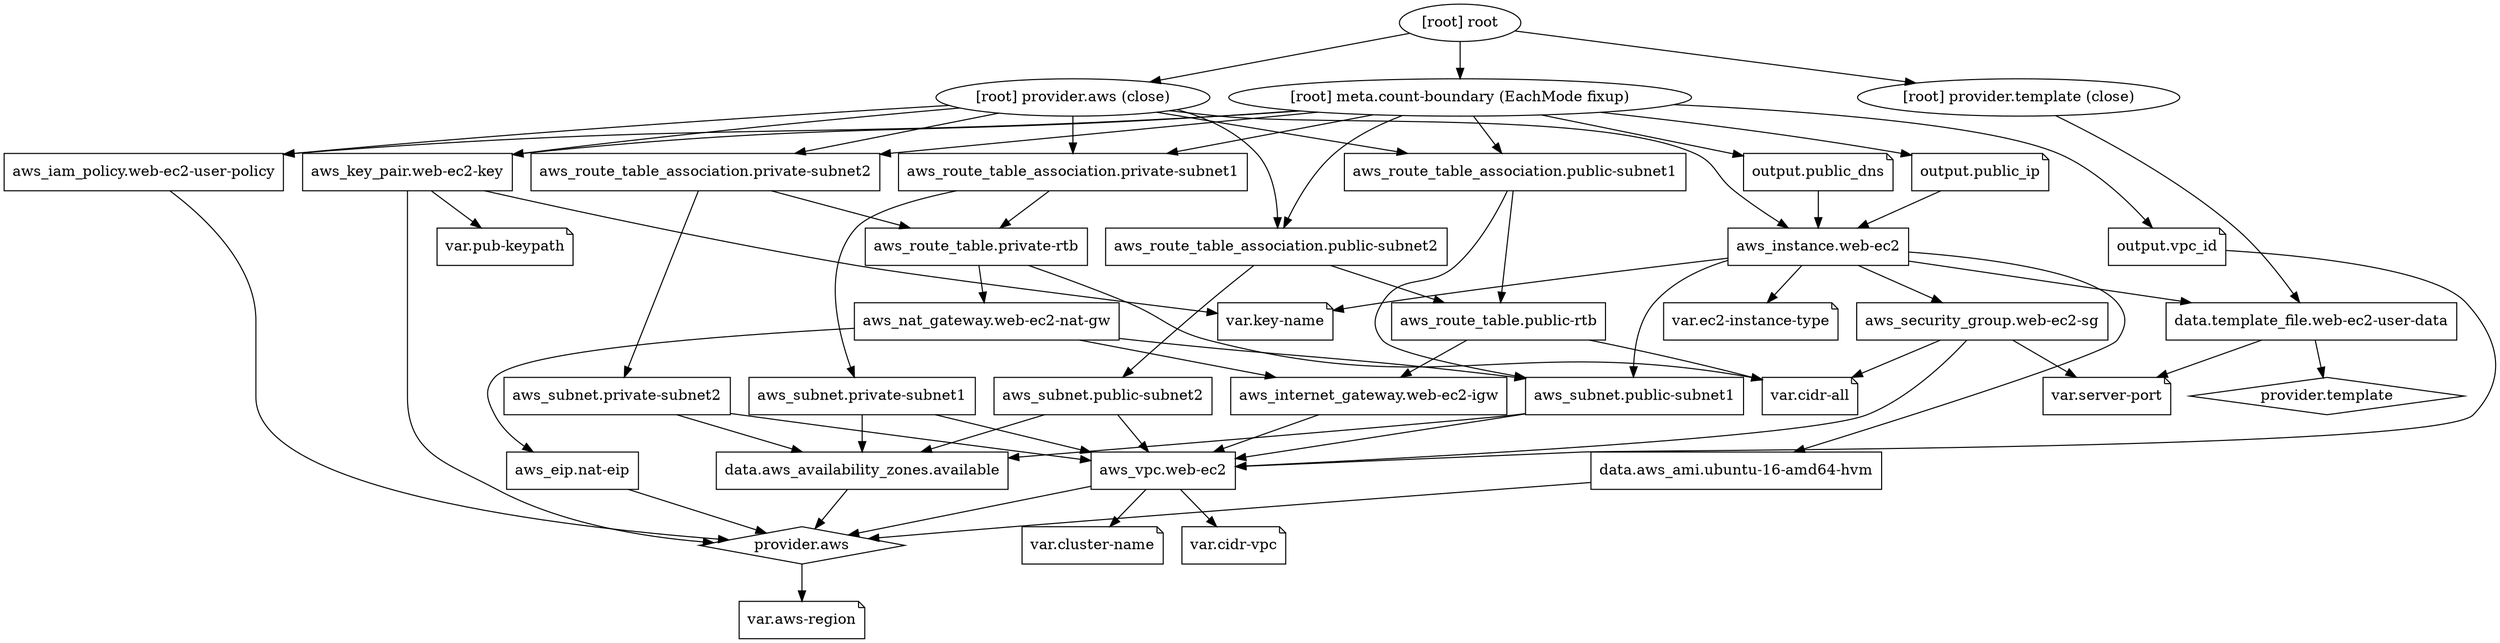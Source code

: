 digraph {
	compound = "true"
	newrank = "true"
	subgraph "root" {
		"[root] aws_eip.nat-eip" [label = "aws_eip.nat-eip", shape = "box"]
		"[root] aws_iam_policy.web-ec2-user-policy" [label = "aws_iam_policy.web-ec2-user-policy", shape = "box"]
		"[root] aws_instance.web-ec2" [label = "aws_instance.web-ec2", shape = "box"]
		"[root] aws_internet_gateway.web-ec2-igw" [label = "aws_internet_gateway.web-ec2-igw", shape = "box"]
		"[root] aws_key_pair.web-ec2-key" [label = "aws_key_pair.web-ec2-key", shape = "box"]
		"[root] aws_nat_gateway.web-ec2-nat-gw" [label = "aws_nat_gateway.web-ec2-nat-gw", shape = "box"]
		"[root] aws_route_table.private-rtb" [label = "aws_route_table.private-rtb", shape = "box"]
		"[root] aws_route_table.public-rtb" [label = "aws_route_table.public-rtb", shape = "box"]
		"[root] aws_route_table_association.private-subnet1" [label = "aws_route_table_association.private-subnet1", shape = "box"]
		"[root] aws_route_table_association.private-subnet2" [label = "aws_route_table_association.private-subnet2", shape = "box"]
		"[root] aws_route_table_association.public-subnet1" [label = "aws_route_table_association.public-subnet1", shape = "box"]
		"[root] aws_route_table_association.public-subnet2" [label = "aws_route_table_association.public-subnet2", shape = "box"]
		"[root] aws_security_group.web-ec2-sg" [label = "aws_security_group.web-ec2-sg", shape = "box"]
		"[root] aws_subnet.private-subnet1" [label = "aws_subnet.private-subnet1", shape = "box"]
		"[root] aws_subnet.private-subnet2" [label = "aws_subnet.private-subnet2", shape = "box"]
		"[root] aws_subnet.public-subnet1" [label = "aws_subnet.public-subnet1", shape = "box"]
		"[root] aws_subnet.public-subnet2" [label = "aws_subnet.public-subnet2", shape = "box"]
		"[root] aws_vpc.web-ec2" [label = "aws_vpc.web-ec2", shape = "box"]
		"[root] data.aws_ami.ubuntu-16-amd64-hvm" [label = "data.aws_ami.ubuntu-16-amd64-hvm", shape = "box"]
		"[root] data.aws_availability_zones.available" [label = "data.aws_availability_zones.available", shape = "box"]
		"[root] data.template_file.web-ec2-user-data" [label = "data.template_file.web-ec2-user-data", shape = "box"]
		"[root] output.public_dns" [label = "output.public_dns", shape = "note"]
		"[root] output.public_ip" [label = "output.public_ip", shape = "note"]
		"[root] output.vpc_id" [label = "output.vpc_id", shape = "note"]
		"[root] provider.aws" [label = "provider.aws", shape = "diamond"]
		"[root] provider.template" [label = "provider.template", shape = "diamond"]
		"[root] var.aws-region" [label = "var.aws-region", shape = "note"]
		"[root] var.cidr-all" [label = "var.cidr-all", shape = "note"]
		"[root] var.cidr-vpc" [label = "var.cidr-vpc", shape = "note"]
		"[root] var.cluster-name" [label = "var.cluster-name", shape = "note"]
		"[root] var.ec2-instance-type" [label = "var.ec2-instance-type", shape = "note"]
		"[root] var.key-name" [label = "var.key-name", shape = "note"]
		"[root] var.pub-keypath" [label = "var.pub-keypath", shape = "note"]
		"[root] var.server-port" [label = "var.server-port", shape = "note"]
		"[root] aws_eip.nat-eip" -> "[root] provider.aws"
		"[root] aws_iam_policy.web-ec2-user-policy" -> "[root] provider.aws"
		"[root] aws_instance.web-ec2" -> "[root] aws_security_group.web-ec2-sg"
		"[root] aws_instance.web-ec2" -> "[root] aws_subnet.public-subnet1"
		"[root] aws_instance.web-ec2" -> "[root] data.aws_ami.ubuntu-16-amd64-hvm"
		"[root] aws_instance.web-ec2" -> "[root] data.template_file.web-ec2-user-data"
		"[root] aws_instance.web-ec2" -> "[root] var.ec2-instance-type"
		"[root] aws_instance.web-ec2" -> "[root] var.key-name"
		"[root] aws_internet_gateway.web-ec2-igw" -> "[root] aws_vpc.web-ec2"
		"[root] aws_key_pair.web-ec2-key" -> "[root] provider.aws"
		"[root] aws_key_pair.web-ec2-key" -> "[root] var.key-name"
		"[root] aws_key_pair.web-ec2-key" -> "[root] var.pub-keypath"
		"[root] aws_nat_gateway.web-ec2-nat-gw" -> "[root] aws_eip.nat-eip"
		"[root] aws_nat_gateway.web-ec2-nat-gw" -> "[root] aws_internet_gateway.web-ec2-igw"
		"[root] aws_nat_gateway.web-ec2-nat-gw" -> "[root] aws_subnet.public-subnet1"
		"[root] aws_route_table.private-rtb" -> "[root] aws_nat_gateway.web-ec2-nat-gw"
		"[root] aws_route_table.private-rtb" -> "[root] var.cidr-all"
		"[root] aws_route_table.public-rtb" -> "[root] aws_internet_gateway.web-ec2-igw"
		"[root] aws_route_table.public-rtb" -> "[root] var.cidr-all"
		"[root] aws_route_table_association.private-subnet1" -> "[root] aws_route_table.private-rtb"
		"[root] aws_route_table_association.private-subnet1" -> "[root] aws_subnet.private-subnet1"
		"[root] aws_route_table_association.private-subnet2" -> "[root] aws_route_table.private-rtb"
		"[root] aws_route_table_association.private-subnet2" -> "[root] aws_subnet.private-subnet2"
		"[root] aws_route_table_association.public-subnet1" -> "[root] aws_route_table.public-rtb"
		"[root] aws_route_table_association.public-subnet1" -> "[root] aws_subnet.public-subnet1"
		"[root] aws_route_table_association.public-subnet2" -> "[root] aws_route_table.public-rtb"
		"[root] aws_route_table_association.public-subnet2" -> "[root] aws_subnet.public-subnet2"
		"[root] aws_security_group.web-ec2-sg" -> "[root] aws_vpc.web-ec2"
		"[root] aws_security_group.web-ec2-sg" -> "[root] var.cidr-all"
		"[root] aws_security_group.web-ec2-sg" -> "[root] var.server-port"
		"[root] aws_subnet.private-subnet1" -> "[root] aws_vpc.web-ec2"
		"[root] aws_subnet.private-subnet1" -> "[root] data.aws_availability_zones.available"
		"[root] aws_subnet.private-subnet2" -> "[root] aws_vpc.web-ec2"
		"[root] aws_subnet.private-subnet2" -> "[root] data.aws_availability_zones.available"
		"[root] aws_subnet.public-subnet1" -> "[root] aws_vpc.web-ec2"
		"[root] aws_subnet.public-subnet1" -> "[root] data.aws_availability_zones.available"
		"[root] aws_subnet.public-subnet2" -> "[root] aws_vpc.web-ec2"
		"[root] aws_subnet.public-subnet2" -> "[root] data.aws_availability_zones.available"
		"[root] aws_vpc.web-ec2" -> "[root] provider.aws"
		"[root] aws_vpc.web-ec2" -> "[root] var.cidr-vpc"
		"[root] aws_vpc.web-ec2" -> "[root] var.cluster-name"
		"[root] data.aws_ami.ubuntu-16-amd64-hvm" -> "[root] provider.aws"
		"[root] data.aws_availability_zones.available" -> "[root] provider.aws"
		"[root] data.template_file.web-ec2-user-data" -> "[root] provider.template"
		"[root] data.template_file.web-ec2-user-data" -> "[root] var.server-port"
		"[root] meta.count-boundary (EachMode fixup)" -> "[root] aws_iam_policy.web-ec2-user-policy"
		"[root] meta.count-boundary (EachMode fixup)" -> "[root] aws_key_pair.web-ec2-key"
		"[root] meta.count-boundary (EachMode fixup)" -> "[root] aws_route_table_association.private-subnet1"
		"[root] meta.count-boundary (EachMode fixup)" -> "[root] aws_route_table_association.private-subnet2"
		"[root] meta.count-boundary (EachMode fixup)" -> "[root] aws_route_table_association.public-subnet1"
		"[root] meta.count-boundary (EachMode fixup)" -> "[root] aws_route_table_association.public-subnet2"
		"[root] meta.count-boundary (EachMode fixup)" -> "[root] output.public_dns"
		"[root] meta.count-boundary (EachMode fixup)" -> "[root] output.public_ip"
		"[root] meta.count-boundary (EachMode fixup)" -> "[root] output.vpc_id"
		"[root] output.public_dns" -> "[root] aws_instance.web-ec2"
		"[root] output.public_ip" -> "[root] aws_instance.web-ec2"
		"[root] output.vpc_id" -> "[root] aws_vpc.web-ec2"
		"[root] provider.aws (close)" -> "[root] aws_iam_policy.web-ec2-user-policy"
		"[root] provider.aws (close)" -> "[root] aws_instance.web-ec2"
		"[root] provider.aws (close)" -> "[root] aws_key_pair.web-ec2-key"
		"[root] provider.aws (close)" -> "[root] aws_route_table_association.private-subnet1"
		"[root] provider.aws (close)" -> "[root] aws_route_table_association.private-subnet2"
		"[root] provider.aws (close)" -> "[root] aws_route_table_association.public-subnet1"
		"[root] provider.aws (close)" -> "[root] aws_route_table_association.public-subnet2"
		"[root] provider.aws" -> "[root] var.aws-region"
		"[root] provider.template (close)" -> "[root] data.template_file.web-ec2-user-data"
		"[root] root" -> "[root] meta.count-boundary (EachMode fixup)"
		"[root] root" -> "[root] provider.aws (close)"
		"[root] root" -> "[root] provider.template (close)"
	}
}

